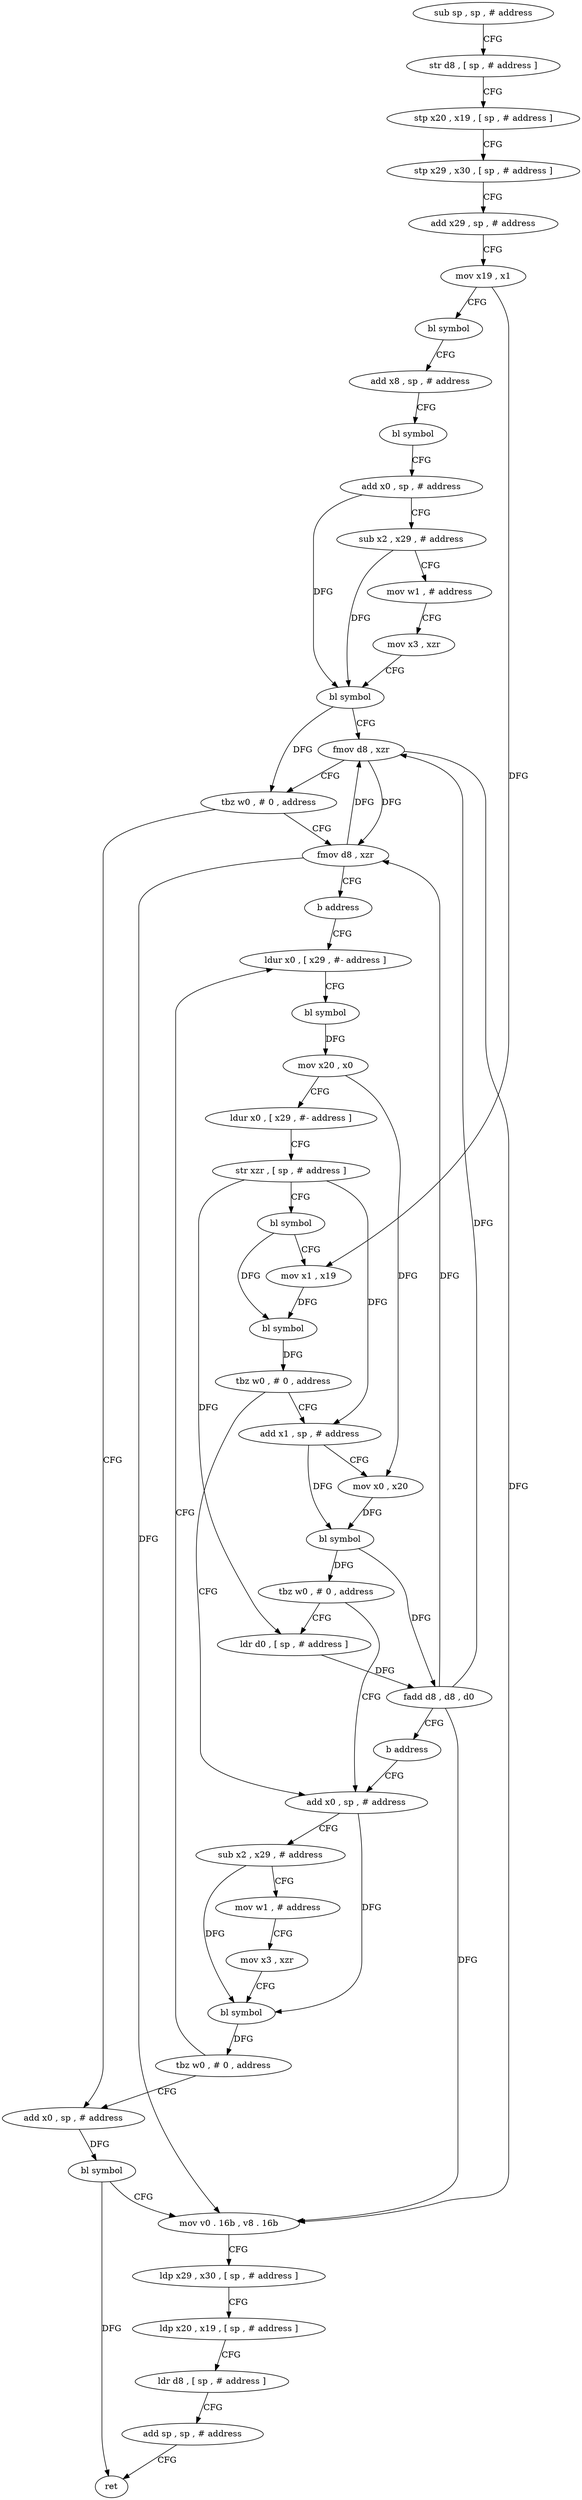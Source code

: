 digraph "func" {
"143432" [label = "sub sp , sp , # address" ]
"143436" [label = "str d8 , [ sp , # address ]" ]
"143440" [label = "stp x20 , x19 , [ sp , # address ]" ]
"143444" [label = "stp x29 , x30 , [ sp , # address ]" ]
"143448" [label = "add x29 , sp , # address" ]
"143452" [label = "mov x19 , x1" ]
"143456" [label = "bl symbol" ]
"143460" [label = "add x8 , sp , # address" ]
"143464" [label = "bl symbol" ]
"143468" [label = "add x0 , sp , # address" ]
"143472" [label = "sub x2 , x29 , # address" ]
"143476" [label = "mov w1 , # address" ]
"143480" [label = "mov x3 , xzr" ]
"143484" [label = "bl symbol" ]
"143488" [label = "fmov d8 , xzr" ]
"143492" [label = "tbz w0 , # 0 , address" ]
"143592" [label = "add x0 , sp , # address" ]
"143496" [label = "fmov d8 , xzr" ]
"143596" [label = "bl symbol" ]
"143600" [label = "mov v0 . 16b , v8 . 16b" ]
"143604" [label = "ldp x29 , x30 , [ sp , # address ]" ]
"143608" [label = "ldp x20 , x19 , [ sp , # address ]" ]
"143612" [label = "ldr d8 , [ sp , # address ]" ]
"143616" [label = "add sp , sp , # address" ]
"143620" [label = "ret" ]
"143500" [label = "b address" ]
"143528" [label = "ldur x0 , [ x29 , #- address ]" ]
"143532" [label = "bl symbol" ]
"143536" [label = "mov x20 , x0" ]
"143540" [label = "ldur x0 , [ x29 , #- address ]" ]
"143544" [label = "str xzr , [ sp , # address ]" ]
"143548" [label = "bl symbol" ]
"143552" [label = "mov x1 , x19" ]
"143556" [label = "bl symbol" ]
"143560" [label = "tbz w0 , # 0 , address" ]
"143504" [label = "add x0 , sp , # address" ]
"143564" [label = "add x1 , sp , # address" ]
"143508" [label = "sub x2 , x29 , # address" ]
"143512" [label = "mov w1 , # address" ]
"143516" [label = "mov x3 , xzr" ]
"143520" [label = "bl symbol" ]
"143524" [label = "tbz w0 , # 0 , address" ]
"143568" [label = "mov x0 , x20" ]
"143572" [label = "bl symbol" ]
"143576" [label = "tbz w0 , # 0 , address" ]
"143580" [label = "ldr d0 , [ sp , # address ]" ]
"143584" [label = "fadd d8 , d8 , d0" ]
"143588" [label = "b address" ]
"143432" -> "143436" [ label = "CFG" ]
"143436" -> "143440" [ label = "CFG" ]
"143440" -> "143444" [ label = "CFG" ]
"143444" -> "143448" [ label = "CFG" ]
"143448" -> "143452" [ label = "CFG" ]
"143452" -> "143456" [ label = "CFG" ]
"143452" -> "143552" [ label = "DFG" ]
"143456" -> "143460" [ label = "CFG" ]
"143460" -> "143464" [ label = "CFG" ]
"143464" -> "143468" [ label = "CFG" ]
"143468" -> "143472" [ label = "CFG" ]
"143468" -> "143484" [ label = "DFG" ]
"143472" -> "143476" [ label = "CFG" ]
"143472" -> "143484" [ label = "DFG" ]
"143476" -> "143480" [ label = "CFG" ]
"143480" -> "143484" [ label = "CFG" ]
"143484" -> "143488" [ label = "CFG" ]
"143484" -> "143492" [ label = "DFG" ]
"143488" -> "143492" [ label = "CFG" ]
"143488" -> "143600" [ label = "DFG" ]
"143488" -> "143496" [ label = "DFG" ]
"143492" -> "143592" [ label = "CFG" ]
"143492" -> "143496" [ label = "CFG" ]
"143592" -> "143596" [ label = "DFG" ]
"143496" -> "143500" [ label = "CFG" ]
"143496" -> "143488" [ label = "DFG" ]
"143496" -> "143600" [ label = "DFG" ]
"143596" -> "143600" [ label = "CFG" ]
"143596" -> "143620" [ label = "DFG" ]
"143600" -> "143604" [ label = "CFG" ]
"143604" -> "143608" [ label = "CFG" ]
"143608" -> "143612" [ label = "CFG" ]
"143612" -> "143616" [ label = "CFG" ]
"143616" -> "143620" [ label = "CFG" ]
"143500" -> "143528" [ label = "CFG" ]
"143528" -> "143532" [ label = "CFG" ]
"143532" -> "143536" [ label = "DFG" ]
"143536" -> "143540" [ label = "CFG" ]
"143536" -> "143568" [ label = "DFG" ]
"143540" -> "143544" [ label = "CFG" ]
"143544" -> "143548" [ label = "CFG" ]
"143544" -> "143580" [ label = "DFG" ]
"143544" -> "143564" [ label = "DFG" ]
"143548" -> "143552" [ label = "CFG" ]
"143548" -> "143556" [ label = "DFG" ]
"143552" -> "143556" [ label = "DFG" ]
"143556" -> "143560" [ label = "DFG" ]
"143560" -> "143504" [ label = "CFG" ]
"143560" -> "143564" [ label = "CFG" ]
"143504" -> "143508" [ label = "CFG" ]
"143504" -> "143520" [ label = "DFG" ]
"143564" -> "143568" [ label = "CFG" ]
"143564" -> "143572" [ label = "DFG" ]
"143508" -> "143512" [ label = "CFG" ]
"143508" -> "143520" [ label = "DFG" ]
"143512" -> "143516" [ label = "CFG" ]
"143516" -> "143520" [ label = "CFG" ]
"143520" -> "143524" [ label = "DFG" ]
"143524" -> "143592" [ label = "CFG" ]
"143524" -> "143528" [ label = "CFG" ]
"143568" -> "143572" [ label = "DFG" ]
"143572" -> "143576" [ label = "DFG" ]
"143572" -> "143584" [ label = "DFG" ]
"143576" -> "143504" [ label = "CFG" ]
"143576" -> "143580" [ label = "CFG" ]
"143580" -> "143584" [ label = "DFG" ]
"143584" -> "143588" [ label = "CFG" ]
"143584" -> "143488" [ label = "DFG" ]
"143584" -> "143600" [ label = "DFG" ]
"143584" -> "143496" [ label = "DFG" ]
"143588" -> "143504" [ label = "CFG" ]
}
